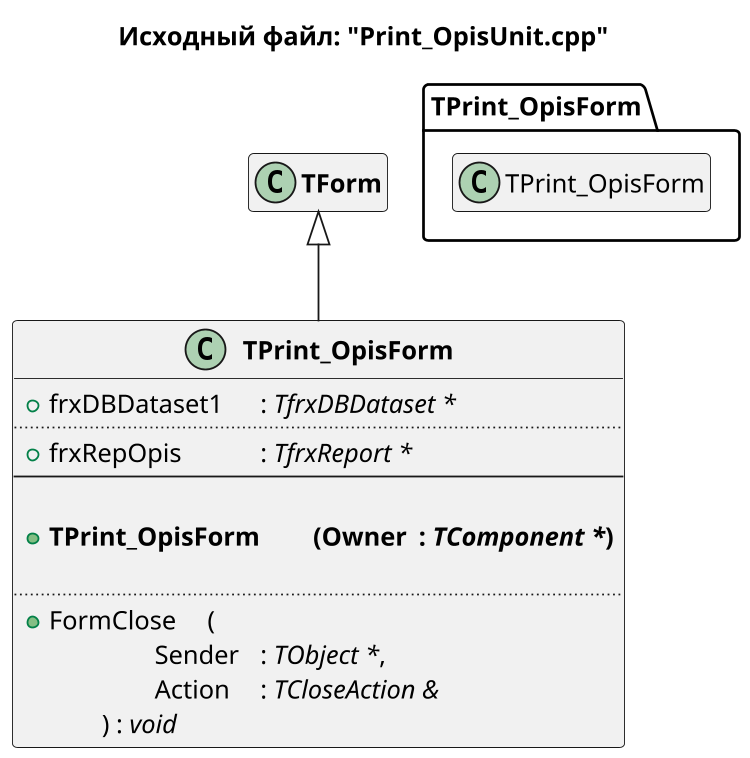 @startuml Print_OpisUnit.cpp

title Исходный файл: "Print_OpisUnit.cpp"

scale 750 width

"<b>TPrint_OpisForm</b>" -up-|> "<b>TForm</b>"

hide "<b>TForm</b>" members

class "<b>TPrint_OpisForm</b>"
{
    + frxDBDataset1 \t: <i>TfrxDBDataset *</i>
    ..
    + frxRepOpis \t\t: <i>TfrxReport *</i>
    --
    
    + <b>TPrint_OpisForm \t(Owner \t: <i>TComponent *</i>)</b>

    ..
    + FormClose \t(
            \t\tSender \t: <i>TObject *</i>,
            \t\tAction \t: <i>TCloseAction &</i>
        \t) : <i>void</i>
}


package TPrint_OpisForm <<Folder>>
{
    class TPrint_OpisForm
    hide  TPrint_OpisForm members
}


' note right of "<b>TPrint_OpisForm</b>"::Save_Priv
' сохранение привелегий (сирота, Чаэс, инвалид)
' end note

@enduml